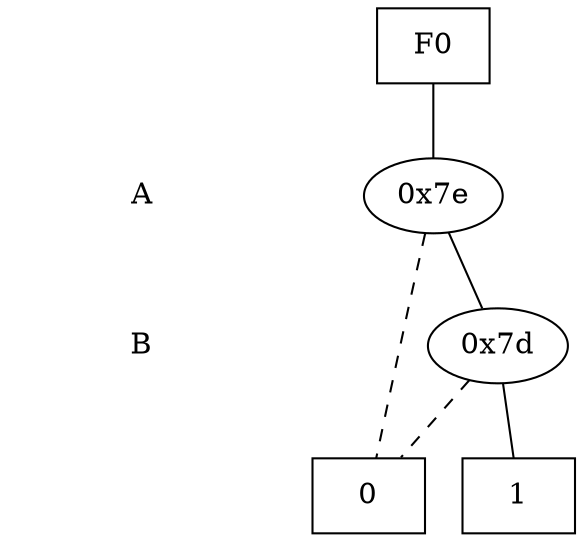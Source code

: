 digraph "DD" {
size = "7.5,10"
center = true;
edge [dir = none];
{ node [shape = plaintext];
  edge [style = invis];
  "CONST NODES" [style = invis];
" A " -> " B " -> "CONST NODES"; 
}
{ rank = same; node [shape = box]; edge [style = invis];
"F0"; }
{ rank = same; " A ";
"0x7e";
}
{ rank = same; " B ";
"0x7d";
}
{ rank = same; "CONST NODES";
{ node [shape = box]; "0x74";
"0x73";
}
}
"F0" -> "0x7e" [style = solid];
"0x7e" -> "0x7d";
"0x7e" -> "0x74" [style = dashed];
"0x7d" -> "0x73";
"0x7d" -> "0x74" [style = dashed];
"0x74" [label = "0"];
"0x73" [label = "1"];
}

